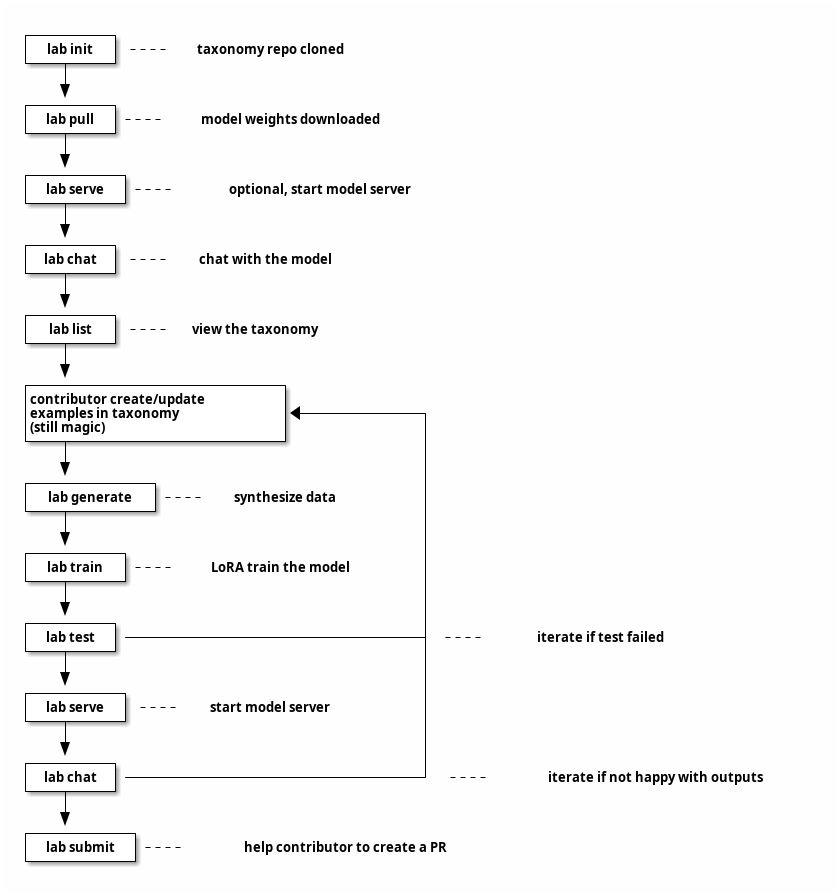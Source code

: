 @startditaa
+--------+
|lab init|-=---taxonomy repo cloned
+---+----+
    |
    v
+---+----+
|lab pull|-=---model weights downloaded
+---+----+
    |
    v
+---+-----+
|lab serve|-=---optional, start model server
+---+-----+
    |
    v
+---+----+
|lab chat|-=---chat with the model
+---+----+
    |
    v
+---+----+
|lab list|-=---view the taxonomy
+---+----+
    |
    v
+---+---------------------+
|contributor create/update|
|examples in taxonomy     |<------------+
|(still magic)            |             |
+---+---------------------+             |
    |                                   |
    v                                   |
+---+--------+                          |
|lab generate|-=---synthesize data      |
+---+--------+                          |
    |                                   | 
    v                                   | 
+---+-----+                             |
|lab train|-=---LoRA train the model    |
+---+-----+                             |
    |                                   |
    v                                   |
+---+----+                              |
|lab test|------------------------------+ -=---iterate if test failed
+---+----+                              |
    |                                   |
    v                                   |
+---+-----+                             |
|lab serve|-=---start model server      |
+---+-----+                             |
    |                                   |
    v                                   |
+---+----+                              |
|lab chat|------------------------------+ -=---iterate if not happy with outputs
+---+----+
    |
    v
+---+------+
|lab submit|-=---help contributor to create a PR
+----------+
@endditaa
